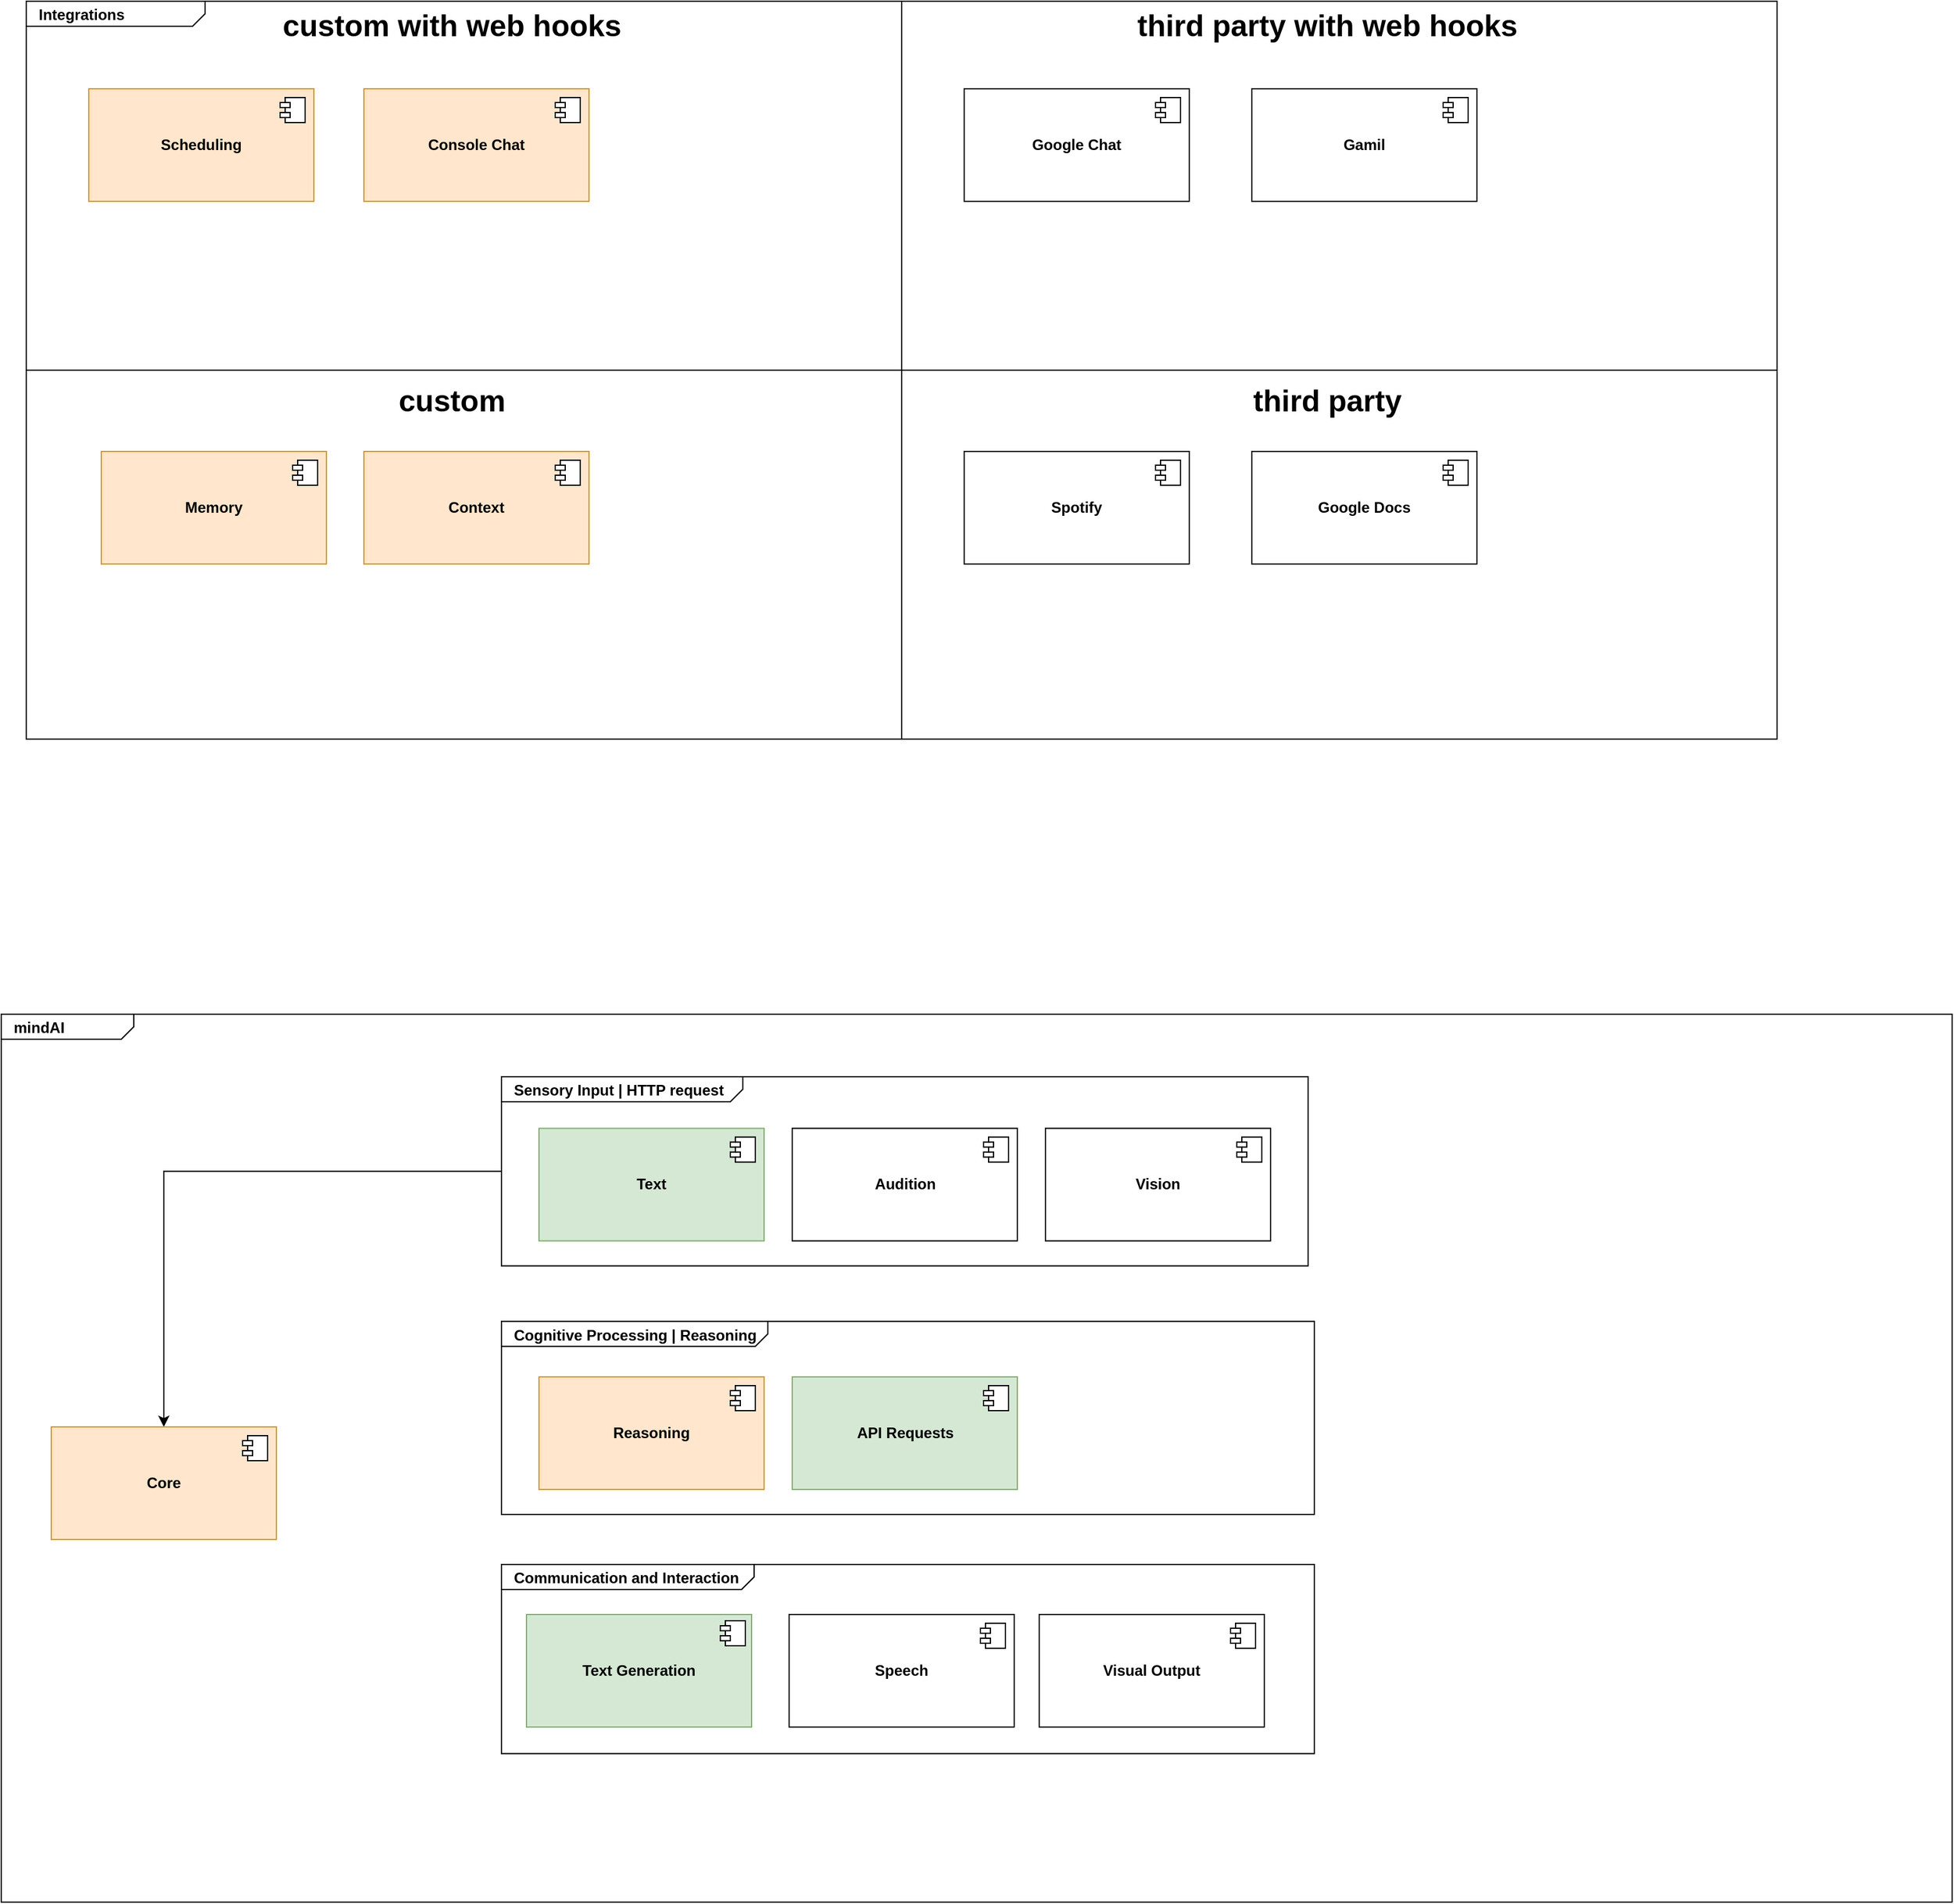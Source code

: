 <mxfile version="22.1.22" type="embed">
  <diagram id="w-KbkKkKTUAtWDhybSNr" name="Page-1">
    <mxGraphModel dx="839" dy="2235" grid="1" gridSize="10" guides="1" tooltips="1" connect="1" arrows="1" fold="1" page="1" pageScale="1" pageWidth="850" pageHeight="1100" math="0" shadow="0">
      <root>
        <mxCell id="0" />
        <mxCell id="1" parent="0" />
        <mxCell id="43" value="&lt;p style=&quot;margin:0px;margin-top:4px;margin-left:10px;text-align:left;&quot;&gt;&lt;b&gt;mindAI&lt;/b&gt;&lt;/p&gt;" style="html=1;shape=mxgraph.sysml.package;html=1;overflow=fill;whiteSpace=wrap;labelX=106;" parent="1" vertex="1">
          <mxGeometry x="880" y="160" width="1560" height="710" as="geometry" />
        </mxCell>
        <mxCell id="31" value="&lt;p style=&quot;margin:0px;margin-top:4px;margin-left:10px;text-align:left;&quot;&gt;&lt;b&gt;Cognitive Processing | Reasoning&lt;/b&gt;&lt;/p&gt;" style="html=1;shape=mxgraph.sysml.package;html=1;overflow=fill;whiteSpace=wrap;labelX=213;" parent="1" vertex="1">
          <mxGeometry x="1280" y="405.63" width="650" height="154.37" as="geometry" />
        </mxCell>
        <mxCell id="34" value="&lt;p style=&quot;margin:0px;margin-top:4px;margin-left:10px;text-align:left;&quot;&gt;&lt;b&gt;Communication and Interaction&lt;/b&gt;&lt;/p&gt;" style="html=1;shape=mxgraph.sysml.package;html=1;overflow=fill;whiteSpace=wrap;labelX=202;" parent="1" vertex="1">
          <mxGeometry x="1280" y="600" width="650" height="151.25" as="geometry" />
        </mxCell>
        <mxCell id="65" style="edgeStyle=orthogonalEdgeStyle;rounded=0;orthogonalLoop=1;jettySize=auto;html=1;entryX=0.5;entryY=0;entryDx=0;entryDy=0;" edge="1" parent="1" source="23" target="8">
          <mxGeometry relative="1" as="geometry" />
        </mxCell>
        <mxCell id="23" value="&lt;p style=&quot;margin:0px;margin-top:4px;margin-left:10px;text-align:left;&quot;&gt;&lt;b&gt;Sensory Input | HTTP request&lt;/b&gt;&lt;/p&gt;" style="html=1;shape=mxgraph.sysml.package;html=1;overflow=fill;whiteSpace=wrap;labelX=193;" parent="1" vertex="1">
          <mxGeometry x="1280" y="210" width="645" height="151.25" as="geometry" />
        </mxCell>
        <mxCell id="2" value="&lt;b&gt;Speech&lt;/b&gt;" style="html=1;dropTarget=0;whiteSpace=wrap;" parent="1" vertex="1">
          <mxGeometry x="1510" y="640" width="180" height="90" as="geometry" />
        </mxCell>
        <mxCell id="3" value="" style="shape=module;jettyWidth=8;jettyHeight=4;" parent="2" vertex="1">
          <mxGeometry x="1" width="20" height="20" relative="1" as="geometry">
            <mxPoint x="-27" y="7" as="offset" />
          </mxGeometry>
        </mxCell>
        <mxCell id="4" value="&lt;b&gt;Vision&lt;/b&gt;" style="html=1;dropTarget=0;whiteSpace=wrap;" parent="1" vertex="1">
          <mxGeometry x="1715" y="251.25" width="180" height="90" as="geometry" />
        </mxCell>
        <mxCell id="5" value="" style="shape=module;jettyWidth=8;jettyHeight=4;" parent="4" vertex="1">
          <mxGeometry x="1" width="20" height="20" relative="1" as="geometry">
            <mxPoint x="-27" y="7" as="offset" />
          </mxGeometry>
        </mxCell>
        <mxCell id="6" value="&lt;b&gt;Text&lt;br&gt;&lt;/b&gt;" style="html=1;dropTarget=0;whiteSpace=wrap;fillColor=#d5e8d4;strokeColor=#82b366;" parent="1" vertex="1">
          <mxGeometry x="1310" y="251.25" width="180" height="90" as="geometry" />
        </mxCell>
        <mxCell id="7" value="" style="shape=module;jettyWidth=8;jettyHeight=4;" parent="6" vertex="1">
          <mxGeometry x="1" width="20" height="20" relative="1" as="geometry">
            <mxPoint x="-27" y="7" as="offset" />
          </mxGeometry>
        </mxCell>
        <mxCell id="8" value="&lt;b&gt;Core&lt;br&gt;&lt;/b&gt;" style="html=1;dropTarget=0;whiteSpace=wrap;fillColor=#ffe6cc;strokeColor=#d79b00;" parent="1" vertex="1">
          <mxGeometry x="920" y="490" width="180" height="90" as="geometry" />
        </mxCell>
        <mxCell id="9" value="" style="shape=module;jettyWidth=8;jettyHeight=4;" parent="8" vertex="1">
          <mxGeometry x="1" width="20" height="20" relative="1" as="geometry">
            <mxPoint x="-27" y="7" as="offset" />
          </mxGeometry>
        </mxCell>
        <mxCell id="10" value="&lt;b&gt;Reasoning&lt;br&gt;&lt;/b&gt;" style="html=1;dropTarget=0;whiteSpace=wrap;fillColor=#ffe6cc;strokeColor=#d79b00;" parent="1" vertex="1">
          <mxGeometry x="1310" y="450" width="180" height="90" as="geometry" />
        </mxCell>
        <mxCell id="11" value="" style="shape=module;jettyWidth=8;jettyHeight=4;" parent="10" vertex="1">
          <mxGeometry x="1" width="20" height="20" relative="1" as="geometry">
            <mxPoint x="-27" y="7" as="offset" />
          </mxGeometry>
        </mxCell>
        <mxCell id="12" value="&lt;b&gt;Audition&lt;/b&gt;" style="html=1;dropTarget=0;whiteSpace=wrap;" parent="1" vertex="1">
          <mxGeometry x="1512.5" y="251.25" width="180" height="90" as="geometry" />
        </mxCell>
        <mxCell id="13" value="" style="shape=module;jettyWidth=8;jettyHeight=4;" parent="12" vertex="1">
          <mxGeometry x="1" width="20" height="20" relative="1" as="geometry">
            <mxPoint x="-27" y="7" as="offset" />
          </mxGeometry>
        </mxCell>
        <mxCell id="45" value="&lt;p style=&quot;margin:0px;margin-top:4px;margin-left:10px;text-align:left;&quot;&gt;&lt;b&gt;Integrations&lt;/b&gt;&lt;/p&gt;" style="html=1;shape=mxgraph.sysml.package;html=1;overflow=fill;whiteSpace=wrap;labelX=143;" parent="1" vertex="1">
          <mxGeometry x="900" y="-650" width="1400" height="590" as="geometry" />
        </mxCell>
        <mxCell id="14" value="&lt;b&gt;Memory&lt;br&gt;&lt;/b&gt;" style="html=1;dropTarget=0;whiteSpace=wrap;fillColor=#ffe6cc;strokeColor=#d79b00;" parent="1" vertex="1">
          <mxGeometry x="960" y="-290" width="180" height="90" as="geometry" />
        </mxCell>
        <mxCell id="15" value="" style="shape=module;jettyWidth=8;jettyHeight=4;" parent="14" vertex="1">
          <mxGeometry x="1" width="20" height="20" relative="1" as="geometry">
            <mxPoint x="-27" y="7" as="offset" />
          </mxGeometry>
        </mxCell>
        <mxCell id="16" value="&lt;b&gt;API Requests&lt;/b&gt;" style="html=1;dropTarget=0;whiteSpace=wrap;fillColor=#d5e8d4;strokeColor=#82b366;" parent="1" vertex="1">
          <mxGeometry x="1512.5" y="450" width="180" height="90" as="geometry" />
        </mxCell>
        <mxCell id="17" value="" style="shape=module;jettyWidth=8;jettyHeight=4;" parent="16" vertex="1">
          <mxGeometry x="1" width="20" height="20" relative="1" as="geometry">
            <mxPoint x="-27" y="7" as="offset" />
          </mxGeometry>
        </mxCell>
        <mxCell id="35" value="&lt;b&gt;Visual Output&lt;br&gt;&lt;/b&gt;" style="html=1;dropTarget=0;whiteSpace=wrap;" parent="1" vertex="1">
          <mxGeometry x="1710" y="640" width="180" height="90" as="geometry" />
        </mxCell>
        <mxCell id="36" value="" style="shape=module;jettyWidth=8;jettyHeight=4;" parent="35" vertex="1">
          <mxGeometry x="1" width="20" height="20" relative="1" as="geometry">
            <mxPoint x="-27" y="7" as="offset" />
          </mxGeometry>
        </mxCell>
        <mxCell id="37" value="&lt;b&gt;Text Generation&lt;br&gt;&lt;/b&gt;" style="html=1;dropTarget=0;whiteSpace=wrap;fillColor=#d5e8d4;strokeColor=#82b366;" parent="1" vertex="1">
          <mxGeometry x="1300" y="640" width="180" height="90" as="geometry" />
        </mxCell>
        <mxCell id="38" value="" style="shape=module;jettyWidth=8;jettyHeight=4;" parent="37" vertex="1">
          <mxGeometry x="1" width="20" height="20" relative="1" as="geometry">
            <mxPoint x="-25" y="5" as="offset" />
          </mxGeometry>
        </mxCell>
        <mxCell id="39" value="&lt;b&gt;Context&lt;br&gt;&lt;/b&gt;" style="html=1;dropTarget=0;whiteSpace=wrap;fillColor=#ffe6cc;strokeColor=#d79b00;" parent="1" vertex="1">
          <mxGeometry x="1170" y="-290" width="180" height="90" as="geometry" />
        </mxCell>
        <mxCell id="40" value="" style="shape=module;jettyWidth=8;jettyHeight=4;" parent="39" vertex="1">
          <mxGeometry x="1" width="20" height="20" relative="1" as="geometry">
            <mxPoint x="-27" y="7" as="offset" />
          </mxGeometry>
        </mxCell>
        <mxCell id="41" value="&lt;b&gt;Scheduling&lt;br&gt;&lt;/b&gt;" style="html=1;dropTarget=0;whiteSpace=wrap;fillColor=#ffe6cc;strokeColor=#d79b00;" parent="1" vertex="1">
          <mxGeometry x="950" y="-580" width="180" height="90" as="geometry" />
        </mxCell>
        <mxCell id="42" value="" style="shape=module;jettyWidth=8;jettyHeight=4;" parent="41" vertex="1">
          <mxGeometry x="1" width="20" height="20" relative="1" as="geometry">
            <mxPoint x="-27" y="7" as="offset" />
          </mxGeometry>
        </mxCell>
        <mxCell id="47" value="" style="endArrow=none;html=1;rounded=0;entryX=0.5;entryY=0;entryDx=0;entryDy=0;entryPerimeter=0;exitX=0.5;exitY=1;exitDx=0;exitDy=0;exitPerimeter=0;" edge="1" parent="1" source="45" target="45">
          <mxGeometry width="50" height="50" relative="1" as="geometry">
            <mxPoint x="1650" y="-370" as="sourcePoint" />
            <mxPoint x="1700" y="-420" as="targetPoint" />
          </mxGeometry>
        </mxCell>
        <mxCell id="48" value="" style="endArrow=none;html=1;rounded=0;entryX=1;entryY=0.5;entryDx=0;entryDy=0;entryPerimeter=0;exitX=0;exitY=0.5;exitDx=0;exitDy=0;exitPerimeter=0;" edge="1" parent="1" source="45" target="45">
          <mxGeometry width="50" height="50" relative="1" as="geometry">
            <mxPoint x="1650" y="-370" as="sourcePoint" />
            <mxPoint x="1700" y="-420" as="targetPoint" />
          </mxGeometry>
        </mxCell>
        <mxCell id="49" value="&lt;b&gt;Console Chat&lt;br&gt;&lt;/b&gt;" style="html=1;dropTarget=0;whiteSpace=wrap;fillColor=#ffe6cc;strokeColor=#d79b00;" vertex="1" parent="1">
          <mxGeometry x="1170" y="-580" width="180" height="90" as="geometry" />
        </mxCell>
        <mxCell id="50" value="" style="shape=module;jettyWidth=8;jettyHeight=4;" vertex="1" parent="49">
          <mxGeometry x="1" width="20" height="20" relative="1" as="geometry">
            <mxPoint x="-27" y="7" as="offset" />
          </mxGeometry>
        </mxCell>
        <mxCell id="51" value="&lt;b&gt;Google Chat&lt;br&gt;&lt;/b&gt;" style="html=1;dropTarget=0;whiteSpace=wrap;" vertex="1" parent="1">
          <mxGeometry x="1650" y="-580" width="180" height="90" as="geometry" />
        </mxCell>
        <mxCell id="52" value="" style="shape=module;jettyWidth=8;jettyHeight=4;" vertex="1" parent="51">
          <mxGeometry x="1" width="20" height="20" relative="1" as="geometry">
            <mxPoint x="-27" y="7" as="offset" />
          </mxGeometry>
        </mxCell>
        <mxCell id="53" value="third party" style="text;strokeColor=none;fillColor=none;html=1;fontSize=24;fontStyle=1;verticalAlign=middle;align=center;" vertex="1" parent="1">
          <mxGeometry x="1770" y="-350" width="340" height="40" as="geometry" />
        </mxCell>
        <mxCell id="54" value="third party with web hooks" style="text;strokeColor=none;fillColor=none;html=1;fontSize=24;fontStyle=1;verticalAlign=middle;align=center;" vertex="1" parent="1">
          <mxGeometry x="1770" y="-650" width="340" height="40" as="geometry" />
        </mxCell>
        <mxCell id="55" value="custom with web hooks" style="text;strokeColor=none;fillColor=none;html=1;fontSize=24;fontStyle=1;verticalAlign=middle;align=center;" vertex="1" parent="1">
          <mxGeometry x="1070" y="-650" width="340" height="40" as="geometry" />
        </mxCell>
        <mxCell id="56" value="custom" style="text;strokeColor=none;fillColor=none;html=1;fontSize=24;fontStyle=1;verticalAlign=middle;align=center;" vertex="1" parent="1">
          <mxGeometry x="1070" y="-350" width="340" height="40" as="geometry" />
        </mxCell>
        <mxCell id="57" value="&lt;b&gt;Gamil&lt;br&gt;&lt;/b&gt;" style="html=1;dropTarget=0;whiteSpace=wrap;" vertex="1" parent="1">
          <mxGeometry x="1880" y="-580" width="180" height="90" as="geometry" />
        </mxCell>
        <mxCell id="58" value="" style="shape=module;jettyWidth=8;jettyHeight=4;" vertex="1" parent="57">
          <mxGeometry x="1" width="20" height="20" relative="1" as="geometry">
            <mxPoint x="-27" y="7" as="offset" />
          </mxGeometry>
        </mxCell>
        <mxCell id="59" value="&lt;b&gt;Spotify&lt;br&gt;&lt;/b&gt;" style="html=1;dropTarget=0;whiteSpace=wrap;" vertex="1" parent="1">
          <mxGeometry x="1650" y="-290" width="180" height="90" as="geometry" />
        </mxCell>
        <mxCell id="60" value="" style="shape=module;jettyWidth=8;jettyHeight=4;" vertex="1" parent="59">
          <mxGeometry x="1" width="20" height="20" relative="1" as="geometry">
            <mxPoint x="-27" y="7" as="offset" />
          </mxGeometry>
        </mxCell>
        <mxCell id="61" value="&lt;b&gt;Google Docs&lt;br&gt;&lt;/b&gt;" style="html=1;dropTarget=0;whiteSpace=wrap;" vertex="1" parent="1">
          <mxGeometry x="1880" y="-290" width="180" height="90" as="geometry" />
        </mxCell>
        <mxCell id="62" value="" style="shape=module;jettyWidth=8;jettyHeight=4;" vertex="1" parent="61">
          <mxGeometry x="1" width="20" height="20" relative="1" as="geometry">
            <mxPoint x="-27" y="7" as="offset" />
          </mxGeometry>
        </mxCell>
      </root>
    </mxGraphModel>
  </diagram>
</mxfile>
